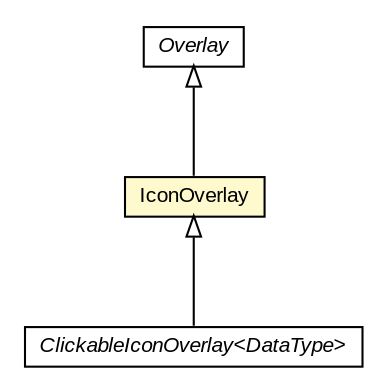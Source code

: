 #!/usr/local/bin/dot
#
# Class diagram 
# Generated by UMLGraph version R5_6-24-gf6e263 (http://www.umlgraph.org/)
#

digraph G {
	edge [fontname="arial",fontsize=10,labelfontname="arial",labelfontsize=10];
	node [fontname="arial",fontsize=10,shape=plaintext];
	nodesep=0.25;
	ranksep=0.5;
	// org.osmdroid.views.overlay.ClickableIconOverlay<DataType>
	c13949 [label=<<table title="org.osmdroid.views.overlay.ClickableIconOverlay" border="0" cellborder="1" cellspacing="0" cellpadding="2" port="p" href="./ClickableIconOverlay.html">
		<tr><td><table border="0" cellspacing="0" cellpadding="1">
<tr><td align="center" balign="center"><font face="arial italic"> ClickableIconOverlay&lt;DataType&gt; </font></td></tr>
		</table></td></tr>
		</table>>, URL="./ClickableIconOverlay.html", fontname="arial", fontcolor="black", fontsize=10.0];
	// org.osmdroid.views.overlay.IconOverlay
	c13960 [label=<<table title="org.osmdroid.views.overlay.IconOverlay" border="0" cellborder="1" cellspacing="0" cellpadding="2" port="p" bgcolor="lemonChiffon" href="./IconOverlay.html">
		<tr><td><table border="0" cellspacing="0" cellpadding="1">
<tr><td align="center" balign="center"> IconOverlay </td></tr>
		</table></td></tr>
		</table>>, URL="./IconOverlay.html", fontname="arial", fontcolor="black", fontsize=10.0];
	// org.osmdroid.views.overlay.Overlay
	c13985 [label=<<table title="org.osmdroid.views.overlay.Overlay" border="0" cellborder="1" cellspacing="0" cellpadding="2" port="p" href="./Overlay.html">
		<tr><td><table border="0" cellspacing="0" cellpadding="1">
<tr><td align="center" balign="center"><font face="arial italic"> Overlay </font></td></tr>
		</table></td></tr>
		</table>>, URL="./Overlay.html", fontname="arial", fontcolor="black", fontsize=10.0];
	//org.osmdroid.views.overlay.ClickableIconOverlay<DataType> extends org.osmdroid.views.overlay.IconOverlay
	c13960:p -> c13949:p [dir=back,arrowtail=empty];
	//org.osmdroid.views.overlay.IconOverlay extends org.osmdroid.views.overlay.Overlay
	c13985:p -> c13960:p [dir=back,arrowtail=empty];
}

